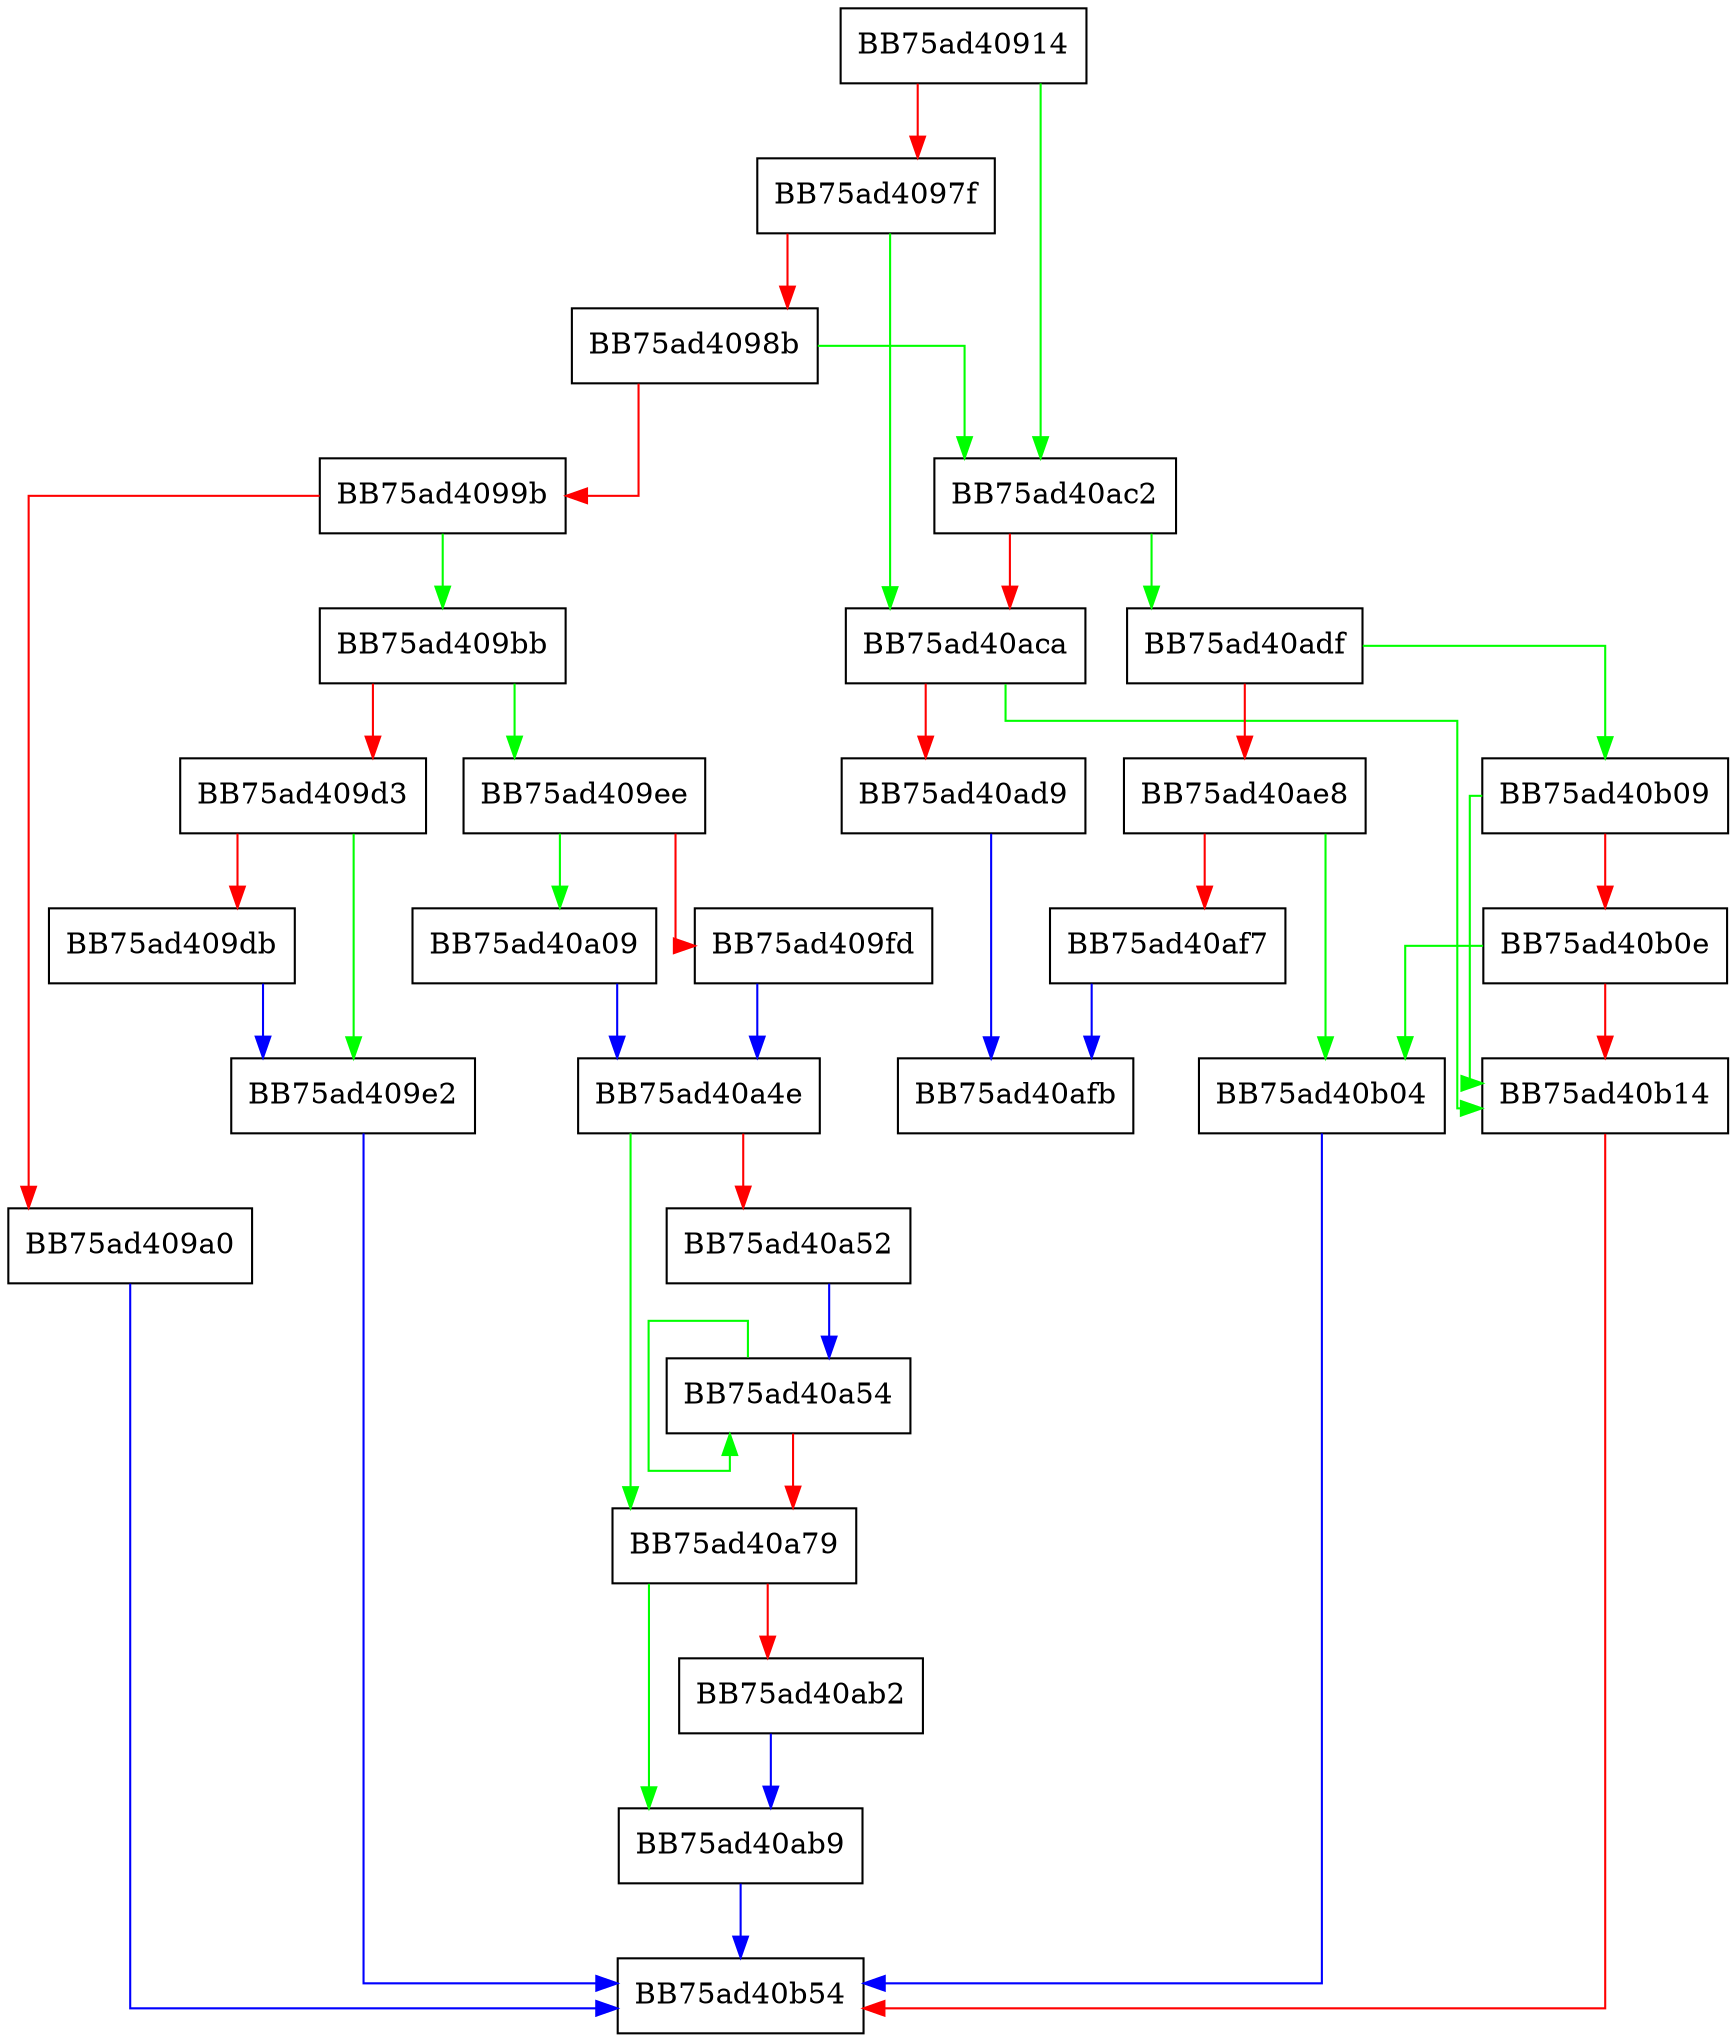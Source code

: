 digraph fmodf {
  node [shape="box"];
  graph [splines=ortho];
  BB75ad40914 -> BB75ad40ac2 [color="green"];
  BB75ad40914 -> BB75ad4097f [color="red"];
  BB75ad4097f -> BB75ad40aca [color="green"];
  BB75ad4097f -> BB75ad4098b [color="red"];
  BB75ad4098b -> BB75ad40ac2 [color="green"];
  BB75ad4098b -> BB75ad4099b [color="red"];
  BB75ad4099b -> BB75ad409bb [color="green"];
  BB75ad4099b -> BB75ad409a0 [color="red"];
  BB75ad409a0 -> BB75ad40b54 [color="blue"];
  BB75ad409bb -> BB75ad409ee [color="green"];
  BB75ad409bb -> BB75ad409d3 [color="red"];
  BB75ad409d3 -> BB75ad409e2 [color="green"];
  BB75ad409d3 -> BB75ad409db [color="red"];
  BB75ad409db -> BB75ad409e2 [color="blue"];
  BB75ad409e2 -> BB75ad40b54 [color="blue"];
  BB75ad409ee -> BB75ad40a09 [color="green"];
  BB75ad409ee -> BB75ad409fd [color="red"];
  BB75ad409fd -> BB75ad40a4e [color="blue"];
  BB75ad40a09 -> BB75ad40a4e [color="blue"];
  BB75ad40a4e -> BB75ad40a79 [color="green"];
  BB75ad40a4e -> BB75ad40a52 [color="red"];
  BB75ad40a52 -> BB75ad40a54 [color="blue"];
  BB75ad40a54 -> BB75ad40a54 [color="green"];
  BB75ad40a54 -> BB75ad40a79 [color="red"];
  BB75ad40a79 -> BB75ad40ab9 [color="green"];
  BB75ad40a79 -> BB75ad40ab2 [color="red"];
  BB75ad40ab2 -> BB75ad40ab9 [color="blue"];
  BB75ad40ab9 -> BB75ad40b54 [color="blue"];
  BB75ad40ac2 -> BB75ad40adf [color="green"];
  BB75ad40ac2 -> BB75ad40aca [color="red"];
  BB75ad40aca -> BB75ad40b14 [color="green"];
  BB75ad40aca -> BB75ad40ad9 [color="red"];
  BB75ad40ad9 -> BB75ad40afb [color="blue"];
  BB75ad40adf -> BB75ad40b09 [color="green"];
  BB75ad40adf -> BB75ad40ae8 [color="red"];
  BB75ad40ae8 -> BB75ad40b04 [color="green"];
  BB75ad40ae8 -> BB75ad40af7 [color="red"];
  BB75ad40af7 -> BB75ad40afb [color="blue"];
  BB75ad40b04 -> BB75ad40b54 [color="blue"];
  BB75ad40b09 -> BB75ad40b14 [color="green"];
  BB75ad40b09 -> BB75ad40b0e [color="red"];
  BB75ad40b0e -> BB75ad40b04 [color="green"];
  BB75ad40b0e -> BB75ad40b14 [color="red"];
  BB75ad40b14 -> BB75ad40b54 [color="red"];
}